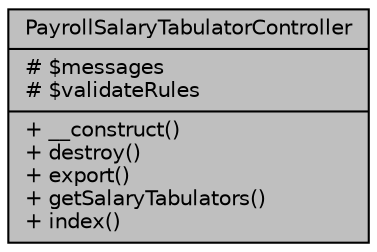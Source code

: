 digraph "PayrollSalaryTabulatorController"
{
 // LATEX_PDF_SIZE
  bgcolor="transparent";
  edge [fontname="Helvetica",fontsize="10",labelfontname="Helvetica",labelfontsize="10"];
  node [fontname="Helvetica",fontsize="10",shape=record];
  Node1 [label="{PayrollSalaryTabulatorController\n|# $messages\l# $validateRules\l|+ __construct()\l+ destroy()\l+ export()\l+ getSalaryTabulators()\l+ index()\l}",height=0.2,width=0.4,color="black", fillcolor="grey75", style="filled", fontcolor="black",tooltip="Controlador de los tabuladores salariales."];
}
